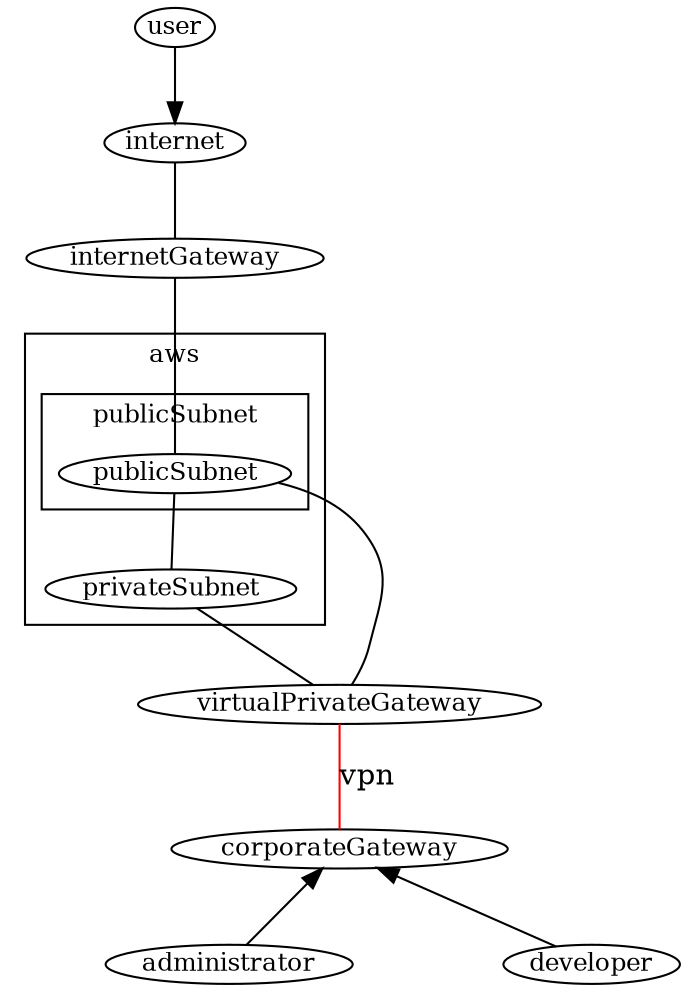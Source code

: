 //
// graphviz-dot-mode
//
// M-x compile
// C-c p
//

digraph aws {

edge[dir=none]
node[fontsize=12,margin=0,width=".2",height=".2"]
nodesep=1.0
graph[fontsize=12]
ratio=compress
size="16,10"

user -> internet[dir=forward]
internet -> internetGateway
internetGateway -> publicSubnet
publicSubnet -> privateSubnet
publicSubnet -> virtualPrivateGateway
privateSubnet -> virtualPrivateGateway
virtualPrivateGateway -> corporateGateway[color=red, label="vpn"]
corporateGateway -> administrator[dir=back]
corporateGateway -> developer[dir=back]

subgraph cluster_aws {
	label="aws"
	subgraph cluster_inter {
		label="publicSubnet"
		publicSubnet
	}
	privateSubnet
}

subgraph cluster_company {
	label="company"
	administrator
	developer
}

// as -> { storage, database }
// todo : small label
// todo : label to the circle
// as -> storage
// as -> database[dir=back, color=red, label="back"]

{ rank = same; administrator developer }

}

